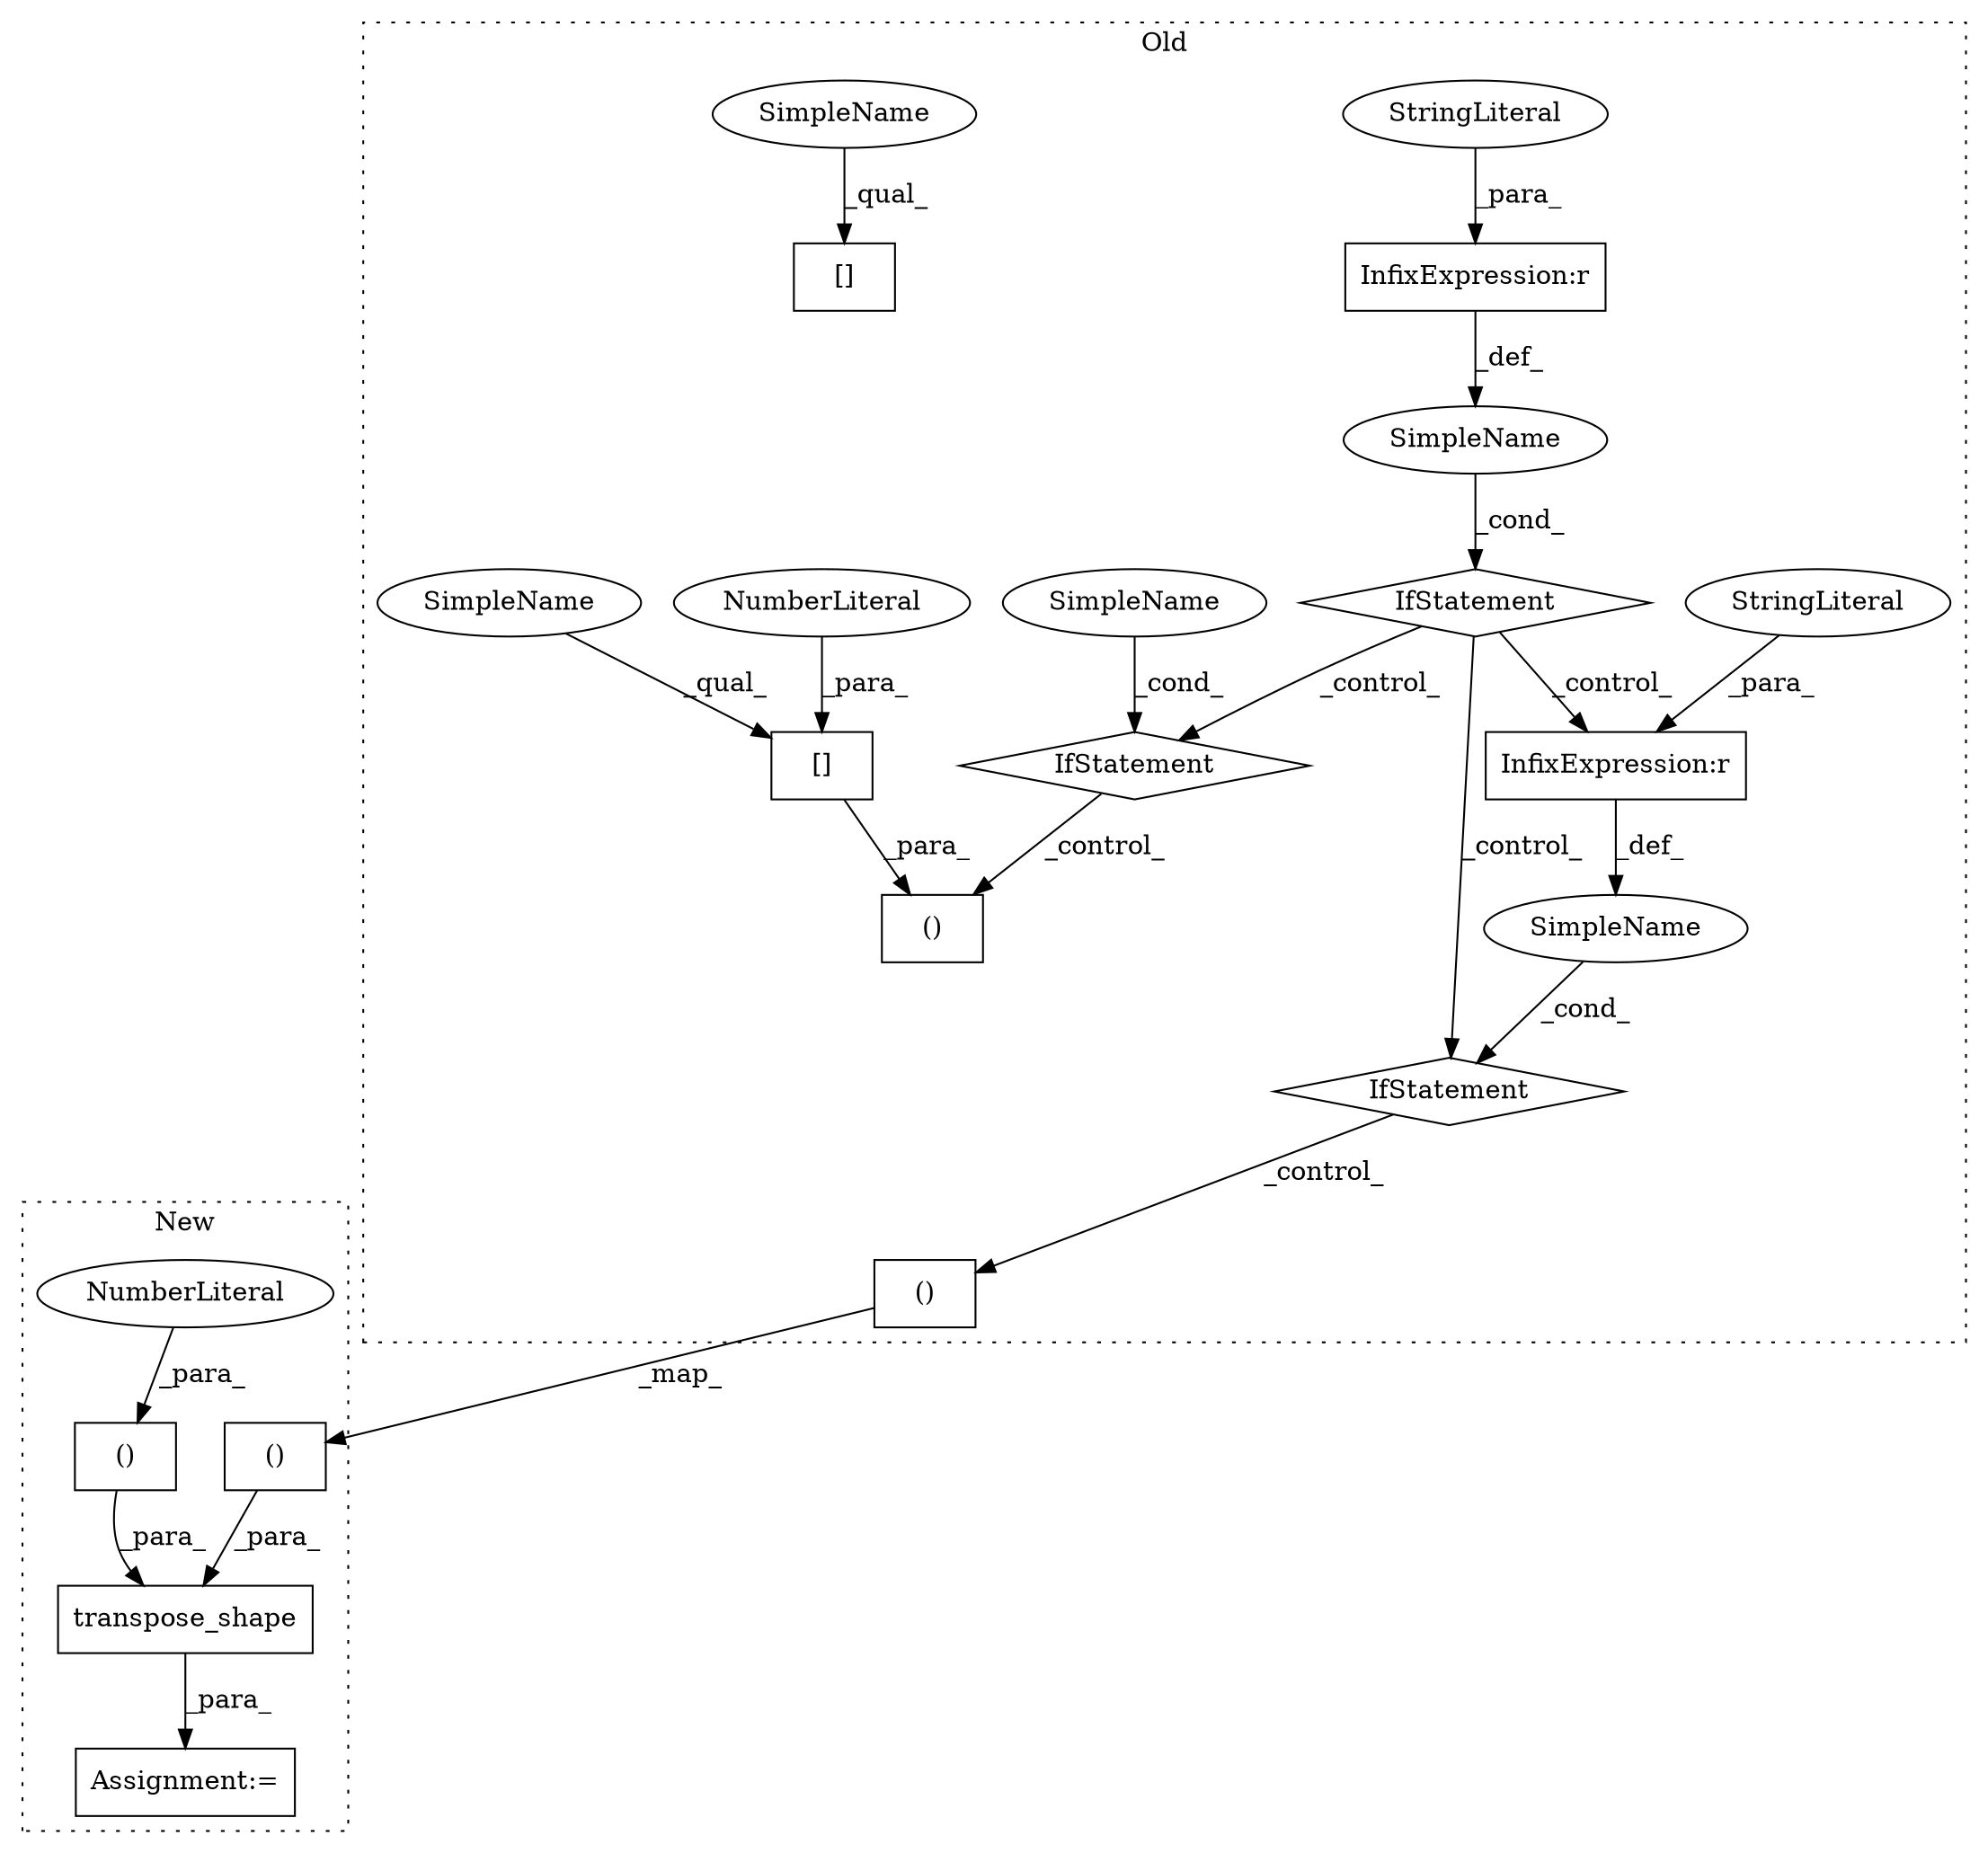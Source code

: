 digraph G {
subgraph cluster0 {
1 [label="()" a="106" s="73004" l="69" shape="box"];
5 [label="[]" a="2" s="73018,73030" l="11,1" shape="box"];
6 [label="NumberLiteral" a="34" s="73029" l="1" shape="ellipse"];
8 [label="SimpleName" a="42" s="" l="" shape="ellipse"];
9 [label="InfixExpression:r" a="27" s="73240" l="4" shape="box"];
11 [label="()" a="106" s="73336" l="55" shape="box"];
12 [label="IfStatement" a="25" s="73225,73259" l="4,2" shape="diamond"];
13 [label="SimpleName" a="42" s="" l="" shape="ellipse"];
14 [label="IfStatement" a="25" s="72892,72927" l="4,2" shape="diamond"];
15 [label="StringLiteral" a="45" s="73244" l="15" shape="ellipse"];
16 [label="IfStatement" a="25" s="72939,72963" l="4,2" shape="diamond"];
17 [label="SimpleName" a="42" s="" l="" shape="ellipse"];
18 [label="InfixExpression:r" a="27" s="72907" l="4" shape="box"];
19 [label="StringLiteral" a="45" s="72911" l="16" shape="ellipse"];
20 [label="[]" a="2" s="73146,73158" l="11,1" shape="box"];
21 [label="SimpleName" a="42" s="73018" l="10" shape="ellipse"];
22 [label="SimpleName" a="42" s="73146" l="10" shape="ellipse"];
label = "Old";
style="dotted";
}
subgraph cluster1 {
2 [label="transpose_shape" a="32" s="73215,73289" l="16,2" shape="box"];
3 [label="()" a="106" s="73260" l="29" shape="box"];
4 [label="NumberLiteral" a="34" s="73288" l="1" shape="ellipse"];
7 [label="Assignment:=" a="7" s="73300" l="2" shape="box"];
10 [label="()" a="106" s="73033" l="69" shape="box"];
label = "New";
style="dotted";
}
2 -> 7 [label="_para_"];
3 -> 2 [label="_para_"];
4 -> 3 [label="_para_"];
5 -> 1 [label="_para_"];
6 -> 5 [label="_para_"];
8 -> 14 [label="_cond_"];
9 -> 13 [label="_def_"];
10 -> 2 [label="_para_"];
11 -> 10 [label="_map_"];
12 -> 11 [label="_control_"];
13 -> 12 [label="_cond_"];
14 -> 9 [label="_control_"];
14 -> 12 [label="_control_"];
14 -> 16 [label="_control_"];
15 -> 9 [label="_para_"];
16 -> 1 [label="_control_"];
17 -> 16 [label="_cond_"];
18 -> 8 [label="_def_"];
19 -> 18 [label="_para_"];
21 -> 5 [label="_qual_"];
22 -> 20 [label="_qual_"];
}